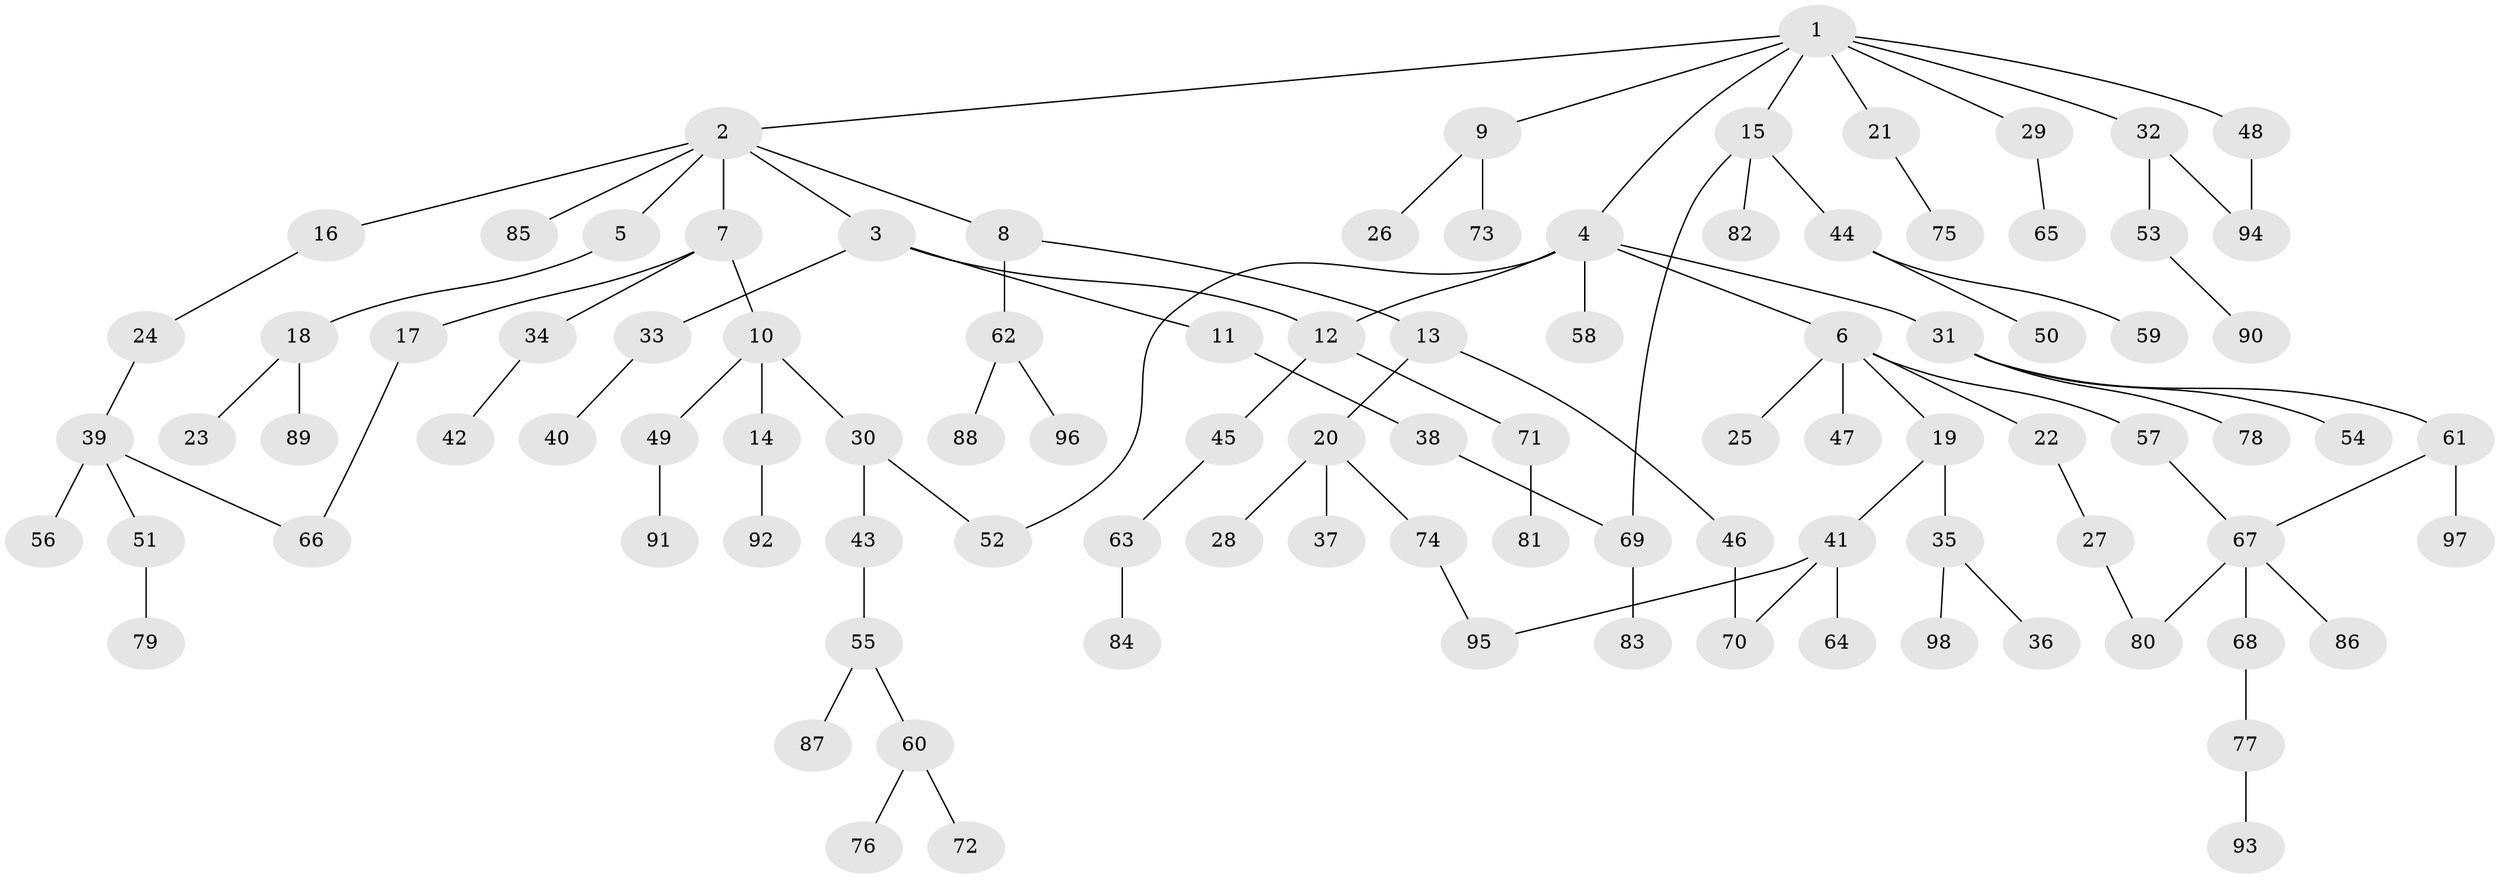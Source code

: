 // coarse degree distribution, {4: 0.13333333333333333, 2: 0.3, 5: 0.1, 3: 0.1, 1: 0.3333333333333333, 6: 0.03333333333333333}
// Generated by graph-tools (version 1.1) at 2025/35/03/04/25 23:35:59]
// undirected, 98 vertices, 106 edges
graph export_dot {
  node [color=gray90,style=filled];
  1;
  2;
  3;
  4;
  5;
  6;
  7;
  8;
  9;
  10;
  11;
  12;
  13;
  14;
  15;
  16;
  17;
  18;
  19;
  20;
  21;
  22;
  23;
  24;
  25;
  26;
  27;
  28;
  29;
  30;
  31;
  32;
  33;
  34;
  35;
  36;
  37;
  38;
  39;
  40;
  41;
  42;
  43;
  44;
  45;
  46;
  47;
  48;
  49;
  50;
  51;
  52;
  53;
  54;
  55;
  56;
  57;
  58;
  59;
  60;
  61;
  62;
  63;
  64;
  65;
  66;
  67;
  68;
  69;
  70;
  71;
  72;
  73;
  74;
  75;
  76;
  77;
  78;
  79;
  80;
  81;
  82;
  83;
  84;
  85;
  86;
  87;
  88;
  89;
  90;
  91;
  92;
  93;
  94;
  95;
  96;
  97;
  98;
  1 -- 2;
  1 -- 4;
  1 -- 9;
  1 -- 15;
  1 -- 21;
  1 -- 29;
  1 -- 32;
  1 -- 48;
  2 -- 3;
  2 -- 5;
  2 -- 7;
  2 -- 8;
  2 -- 16;
  2 -- 85;
  3 -- 11;
  3 -- 12;
  3 -- 33;
  4 -- 6;
  4 -- 31;
  4 -- 52;
  4 -- 58;
  4 -- 12;
  5 -- 18;
  6 -- 19;
  6 -- 22;
  6 -- 25;
  6 -- 47;
  6 -- 57;
  7 -- 10;
  7 -- 17;
  7 -- 34;
  8 -- 13;
  8 -- 62;
  9 -- 26;
  9 -- 73;
  10 -- 14;
  10 -- 30;
  10 -- 49;
  11 -- 38;
  12 -- 45;
  12 -- 71;
  13 -- 20;
  13 -- 46;
  14 -- 92;
  15 -- 44;
  15 -- 82;
  15 -- 69;
  16 -- 24;
  17 -- 66;
  18 -- 23;
  18 -- 89;
  19 -- 35;
  19 -- 41;
  20 -- 28;
  20 -- 37;
  20 -- 74;
  21 -- 75;
  22 -- 27;
  24 -- 39;
  27 -- 80;
  29 -- 65;
  30 -- 43;
  30 -- 52;
  31 -- 54;
  31 -- 61;
  31 -- 78;
  32 -- 53;
  32 -- 94;
  33 -- 40;
  34 -- 42;
  35 -- 36;
  35 -- 98;
  38 -- 69;
  39 -- 51;
  39 -- 56;
  39 -- 66;
  41 -- 64;
  41 -- 70;
  41 -- 95;
  43 -- 55;
  44 -- 50;
  44 -- 59;
  45 -- 63;
  46 -- 70;
  48 -- 94;
  49 -- 91;
  51 -- 79;
  53 -- 90;
  55 -- 60;
  55 -- 87;
  57 -- 67;
  60 -- 72;
  60 -- 76;
  61 -- 97;
  61 -- 67;
  62 -- 88;
  62 -- 96;
  63 -- 84;
  67 -- 68;
  67 -- 80;
  67 -- 86;
  68 -- 77;
  69 -- 83;
  71 -- 81;
  74 -- 95;
  77 -- 93;
}
